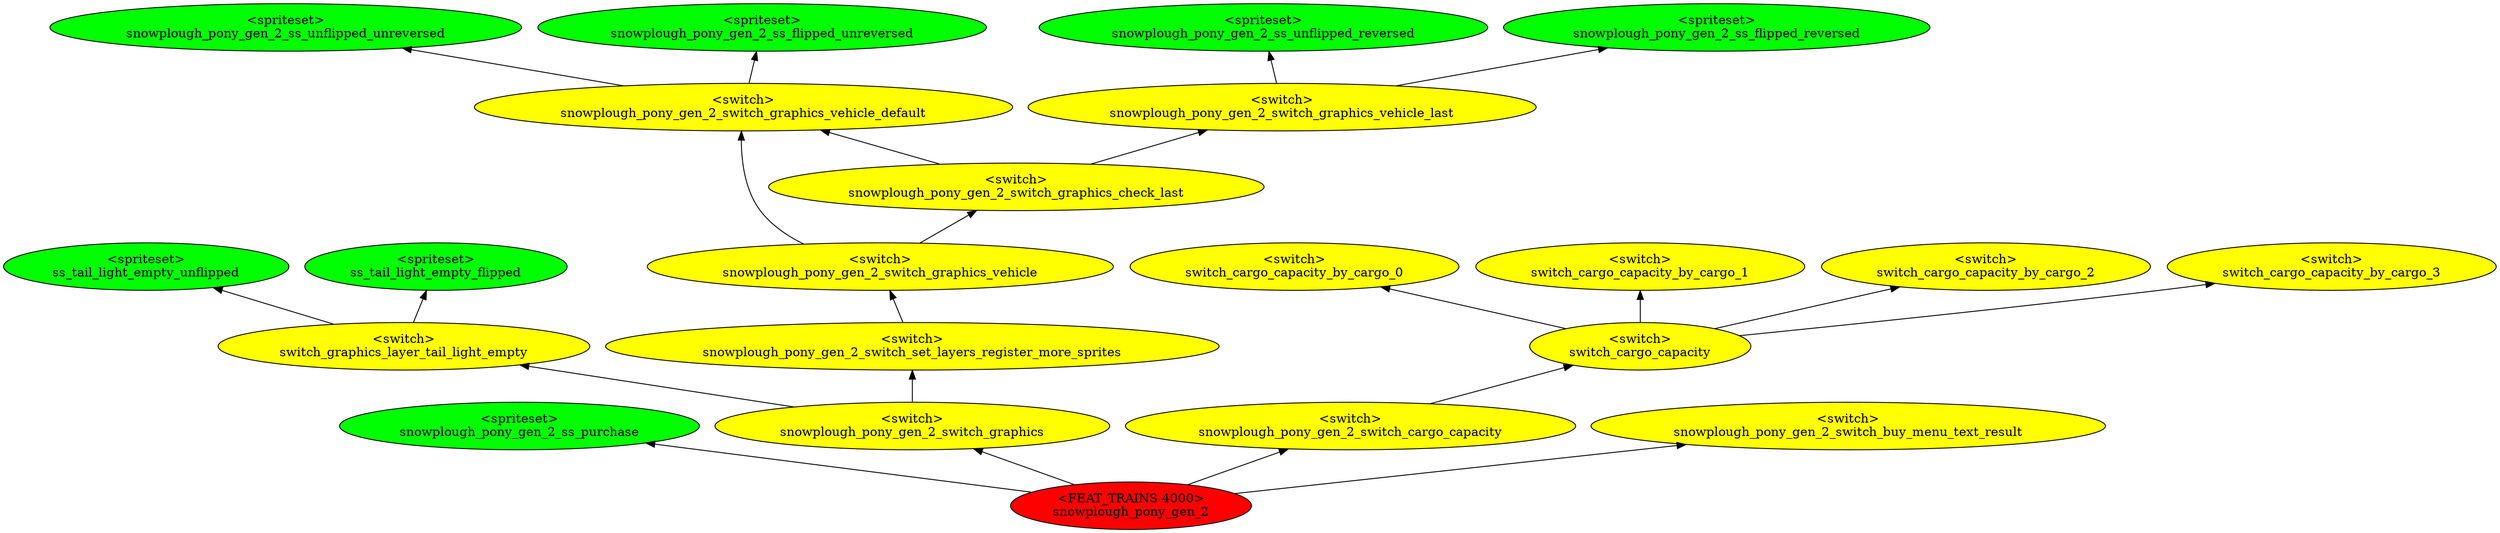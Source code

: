 digraph {
rankdir="BT"
ss_tail_light_empty_unflipped [fillcolor=green style="filled" label="<spriteset>\nss_tail_light_empty_unflipped"]
ss_tail_light_empty_flipped [fillcolor=green style="filled" label="<spriteset>\nss_tail_light_empty_flipped"]
switch_graphics_layer_tail_light_empty [fillcolor=yellow style="filled" label="<switch>\nswitch_graphics_layer_tail_light_empty"]
switch_cargo_capacity_by_cargo_0 [fillcolor=yellow style="filled" label="<switch>\nswitch_cargo_capacity_by_cargo_0"]
switch_cargo_capacity_by_cargo_1 [fillcolor=yellow style="filled" label="<switch>\nswitch_cargo_capacity_by_cargo_1"]
switch_cargo_capacity_by_cargo_2 [fillcolor=yellow style="filled" label="<switch>\nswitch_cargo_capacity_by_cargo_2"]
switch_cargo_capacity_by_cargo_3 [fillcolor=yellow style="filled" label="<switch>\nswitch_cargo_capacity_by_cargo_3"]
switch_cargo_capacity [fillcolor=yellow style="filled" label="<switch>\nswitch_cargo_capacity"]
snowplough_pony_gen_2_ss_unflipped_unreversed [fillcolor=green style="filled" label="<spriteset>\nsnowplough_pony_gen_2_ss_unflipped_unreversed"]
snowplough_pony_gen_2_ss_flipped_unreversed [fillcolor=green style="filled" label="<spriteset>\nsnowplough_pony_gen_2_ss_flipped_unreversed"]
snowplough_pony_gen_2_ss_unflipped_reversed [fillcolor=green style="filled" label="<spriteset>\nsnowplough_pony_gen_2_ss_unflipped_reversed"]
snowplough_pony_gen_2_ss_flipped_reversed [fillcolor=green style="filled" label="<spriteset>\nsnowplough_pony_gen_2_ss_flipped_reversed"]
snowplough_pony_gen_2_switch_graphics_vehicle_last [fillcolor=yellow style="filled" label="<switch>\nsnowplough_pony_gen_2_switch_graphics_vehicle_last"]
snowplough_pony_gen_2_switch_graphics_vehicle_default [fillcolor=yellow style="filled" label="<switch>\nsnowplough_pony_gen_2_switch_graphics_vehicle_default"]
snowplough_pony_gen_2_switch_graphics_check_last [fillcolor=yellow style="filled" label="<switch>\nsnowplough_pony_gen_2_switch_graphics_check_last"]
snowplough_pony_gen_2_switch_graphics_vehicle [fillcolor=yellow style="filled" label="<switch>\nsnowplough_pony_gen_2_switch_graphics_vehicle"]
snowplough_pony_gen_2_ss_purchase [fillcolor=green style="filled" label="<spriteset>\nsnowplough_pony_gen_2_ss_purchase"]
snowplough_pony_gen_2_switch_set_layers_register_more_sprites [fillcolor=yellow style="filled" label="<switch>\nsnowplough_pony_gen_2_switch_set_layers_register_more_sprites"]
snowplough_pony_gen_2_switch_graphics [fillcolor=yellow style="filled" label="<switch>\nsnowplough_pony_gen_2_switch_graphics"]
snowplough_pony_gen_2_switch_cargo_capacity [fillcolor=yellow style="filled" label="<switch>\nsnowplough_pony_gen_2_switch_cargo_capacity"]
snowplough_pony_gen_2_switch_buy_menu_text_result [fillcolor=yellow style="filled" label="<switch>\nsnowplough_pony_gen_2_switch_buy_menu_text_result"]
snowplough_pony_gen_2 [fillcolor=red style="filled" label="<FEAT_TRAINS 4000>\nsnowplough_pony_gen_2"]
snowplough_pony_gen_2_switch_graphics_vehicle_last->snowplough_pony_gen_2_ss_unflipped_reversed
snowplough_pony_gen_2_switch_cargo_capacity->switch_cargo_capacity
snowplough_pony_gen_2_switch_graphics->snowplough_pony_gen_2_switch_set_layers_register_more_sprites
snowplough_pony_gen_2_switch_graphics_vehicle_default->snowplough_pony_gen_2_ss_unflipped_unreversed
snowplough_pony_gen_2_switch_graphics_check_last->snowplough_pony_gen_2_switch_graphics_vehicle_default
snowplough_pony_gen_2_switch_graphics_vehicle->snowplough_pony_gen_2_switch_graphics_vehicle_default
switch_graphics_layer_tail_light_empty->ss_tail_light_empty_flipped
snowplough_pony_gen_2_switch_graphics_vehicle_default->snowplough_pony_gen_2_ss_flipped_unreversed
snowplough_pony_gen_2->snowplough_pony_gen_2_switch_cargo_capacity
snowplough_pony_gen_2_switch_set_layers_register_more_sprites->snowplough_pony_gen_2_switch_graphics_vehicle
switch_cargo_capacity->switch_cargo_capacity_by_cargo_1
snowplough_pony_gen_2->snowplough_pony_gen_2_switch_graphics
switch_cargo_capacity->switch_cargo_capacity_by_cargo_3
snowplough_pony_gen_2_switch_graphics_check_last->snowplough_pony_gen_2_switch_graphics_vehicle_last
switch_cargo_capacity->switch_cargo_capacity_by_cargo_0
snowplough_pony_gen_2_switch_graphics_vehicle->snowplough_pony_gen_2_switch_graphics_check_last
switch_graphics_layer_tail_light_empty->ss_tail_light_empty_unflipped
snowplough_pony_gen_2->snowplough_pony_gen_2_switch_buy_menu_text_result
snowplough_pony_gen_2_switch_graphics->switch_graphics_layer_tail_light_empty
snowplough_pony_gen_2->snowplough_pony_gen_2_ss_purchase
switch_cargo_capacity->switch_cargo_capacity_by_cargo_2
snowplough_pony_gen_2_switch_graphics_vehicle_last->snowplough_pony_gen_2_ss_flipped_reversed
}
